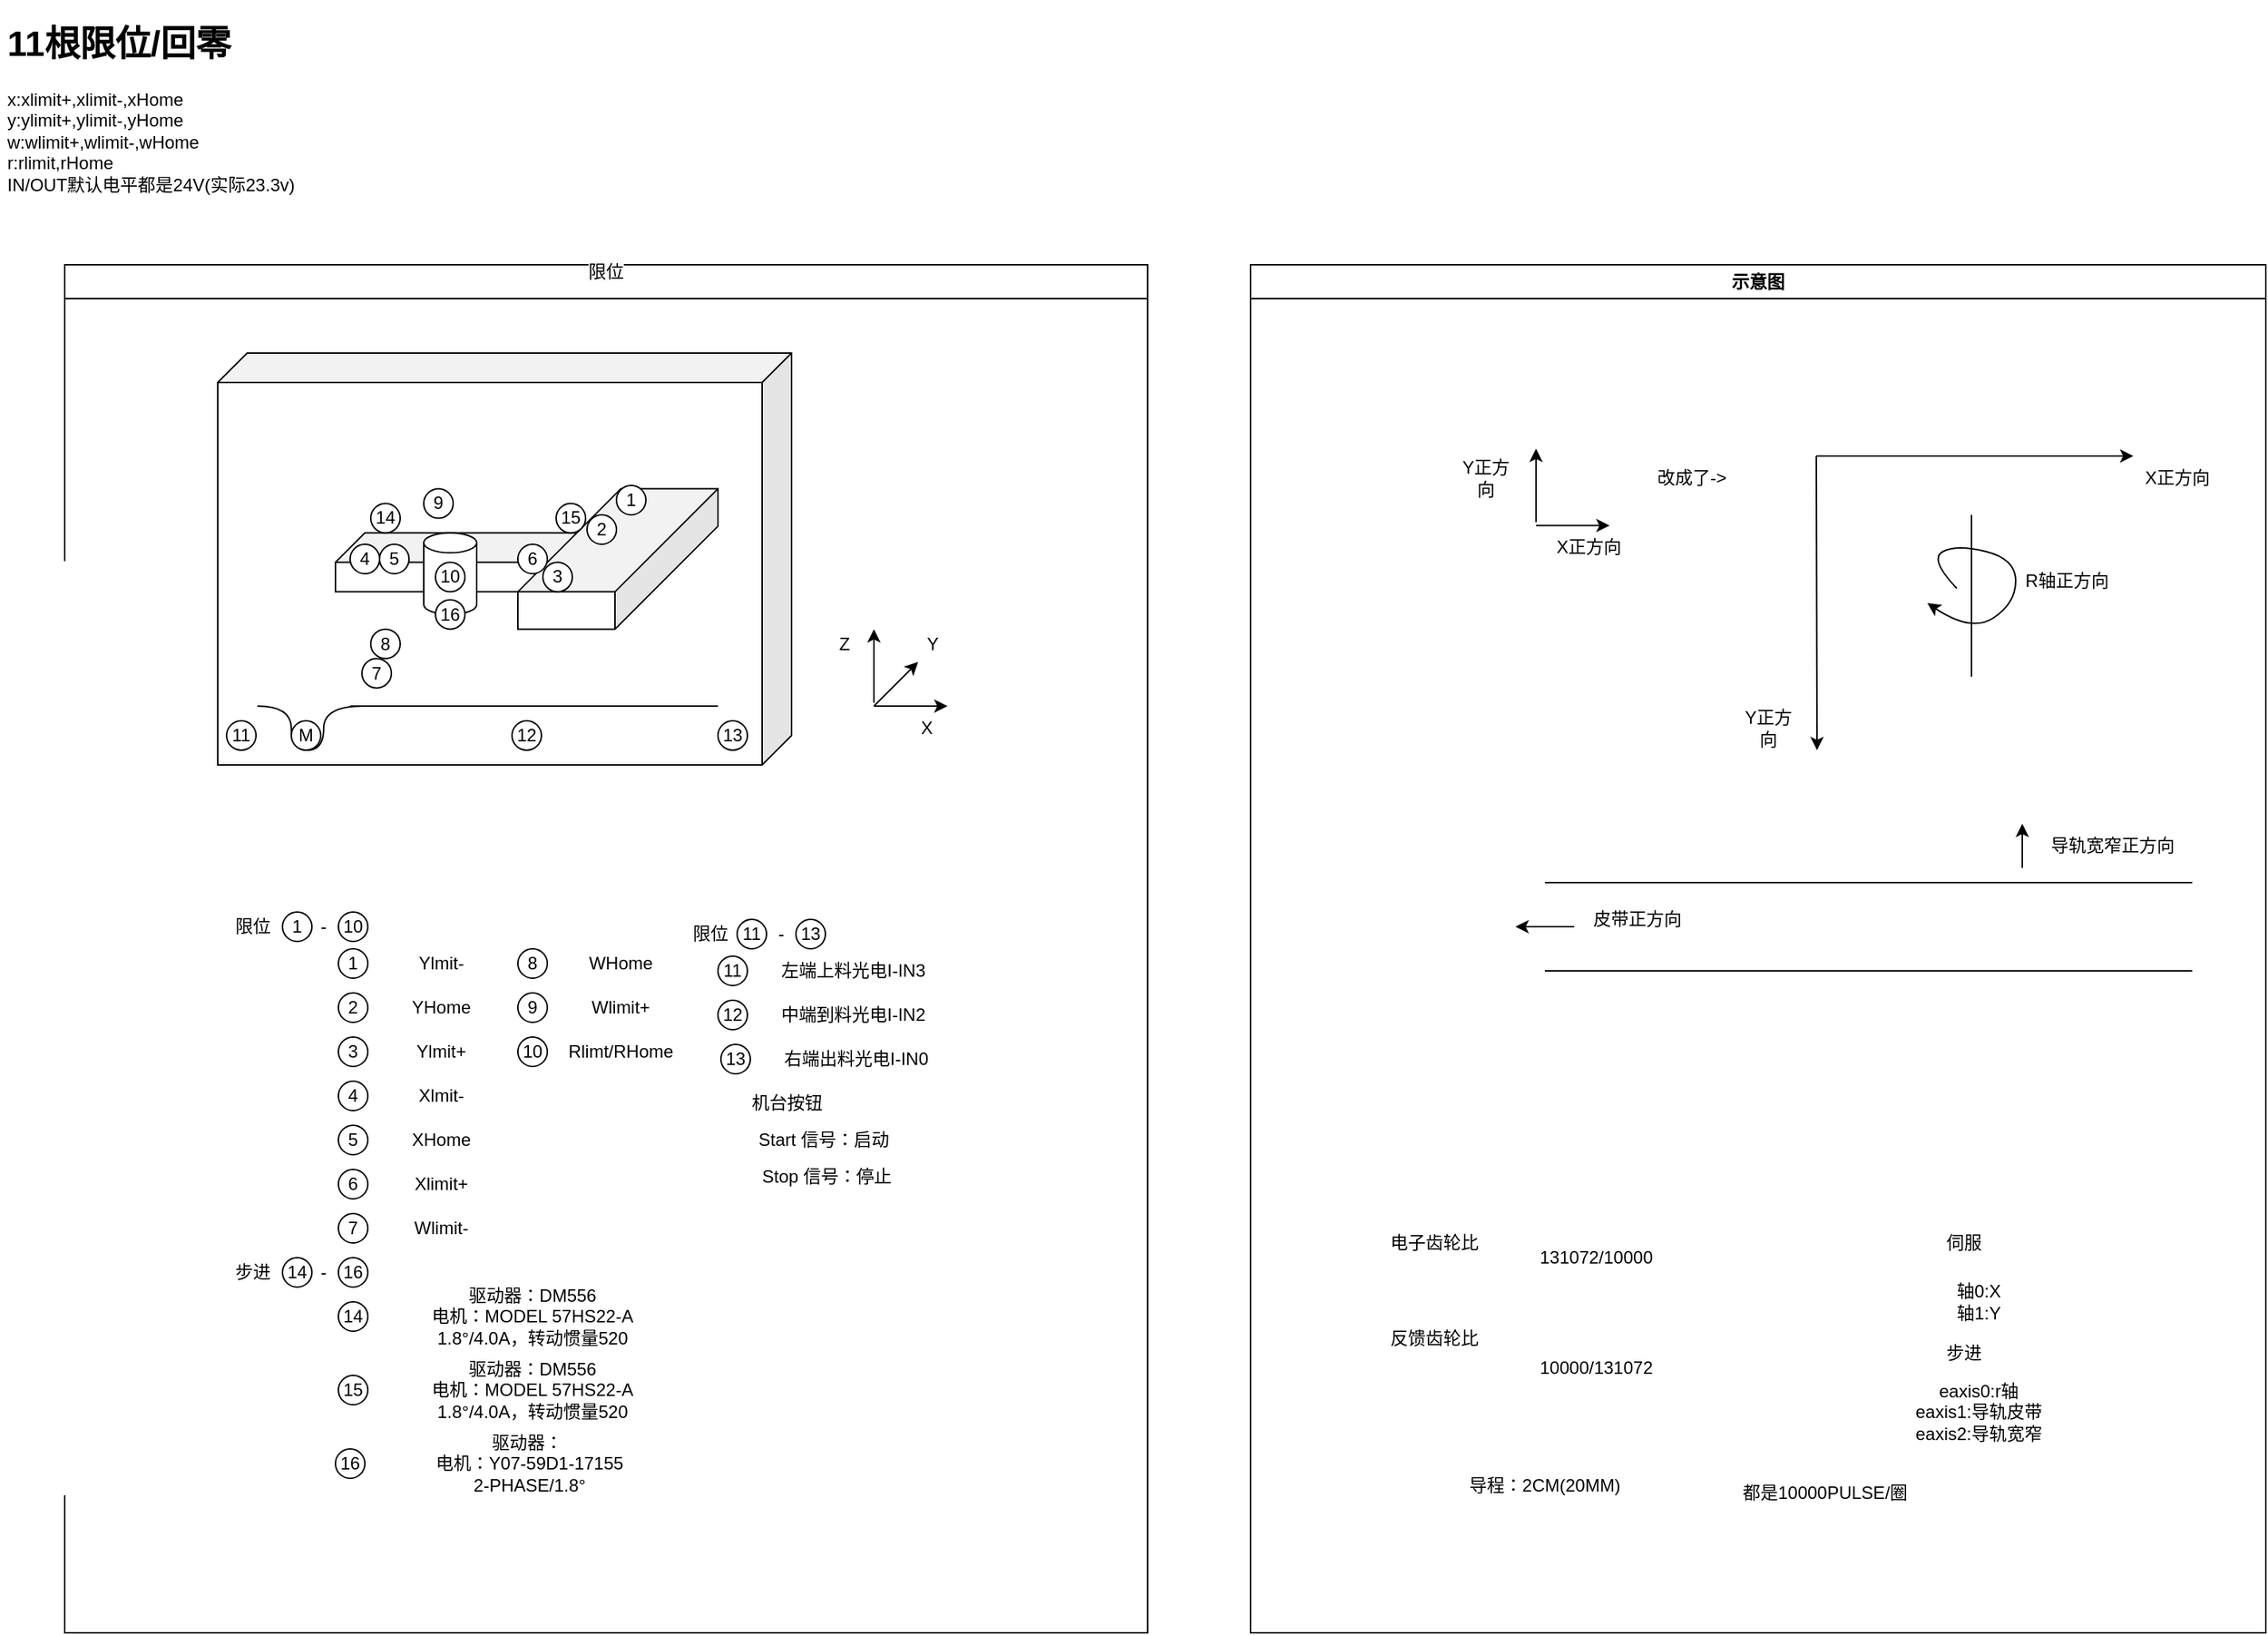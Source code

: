 <mxfile version="21.6.2" type="github">
  <diagram name="第 1 页" id="8xISH4OoHk16N2n0mDrF">
    <mxGraphModel dx="1626" dy="874" grid="1" gridSize="10" guides="1" tooltips="1" connect="1" arrows="1" fold="1" page="1" pageScale="1" pageWidth="827" pageHeight="1169" math="0" shadow="0">
      <root>
        <mxCell id="0" />
        <mxCell id="1" parent="0" />
        <mxCell id="YGEKBtAMTnWdd1QfSGZH-1" value="&lt;h1&gt;11根限位/回零&lt;/h1&gt;&lt;div&gt;x:xlimit+,xlimit-,xHome&lt;/div&gt;&lt;div&gt;y:ylimit+,ylimit-,yHome&lt;br&gt;&lt;/div&gt;&lt;div&gt;w:wlimit+,wlimit-,wHome&lt;br&gt;&lt;/div&gt;&lt;div&gt;r:rlimit,rHome&lt;br&gt;&lt;/div&gt;&lt;div&gt;IN/OUT默认电平都是24V(实际23.3v)&lt;/div&gt;" style="text;html=1;strokeColor=none;fillColor=none;spacing=5;spacingTop=-20;whiteSpace=wrap;overflow=hidden;rounded=0;" parent="1" vertex="1">
          <mxGeometry x="40" y="60" width="210" height="160" as="geometry" />
        </mxCell>
        <mxCell id="YGEKBtAMTnWdd1QfSGZH-14" value="&#xa;&lt;span style=&quot;color: rgb(0, 0, 0); font-family: Helvetica; font-size: 12px; font-style: normal; font-variant-ligatures: normal; font-variant-caps: normal; font-weight: 400; letter-spacing: normal; orphans: 2; text-align: center; text-indent: 0px; text-transform: none; widows: 2; word-spacing: 0px; -webkit-text-stroke-width: 0px; background-color: rgb(251, 251, 251); text-decoration-thickness: initial; text-decoration-style: initial; text-decoration-color: initial; float: none; display: inline !important;&quot;&gt;限位&lt;/span&gt;&#xa;&#xa;" style="swimlane;whiteSpace=wrap;html=1;" parent="1" vertex="1">
          <mxGeometry x="84" y="230" width="736" height="930" as="geometry" />
        </mxCell>
        <mxCell id="YGEKBtAMTnWdd1QfSGZH-2" value="" style="shape=cube;whiteSpace=wrap;html=1;boundedLbl=1;backgroundOutline=1;darkOpacity=0.05;darkOpacity2=0.1;direction=east;flipH=1;" parent="YGEKBtAMTnWdd1QfSGZH-14" vertex="1">
          <mxGeometry x="104" y="60" width="390" height="280" as="geometry" />
        </mxCell>
        <mxCell id="YGEKBtAMTnWdd1QfSGZH-3" value="" style="shape=cube;whiteSpace=wrap;html=1;boundedLbl=1;backgroundOutline=1;darkOpacity=0.05;darkOpacity2=0.1;flipV=0;flipH=1;" parent="YGEKBtAMTnWdd1QfSGZH-14" vertex="1">
          <mxGeometry x="184" y="182.28" width="170" height="40" as="geometry" />
        </mxCell>
        <mxCell id="YGEKBtAMTnWdd1QfSGZH-10" value="" style="shape=cube;whiteSpace=wrap;html=1;boundedLbl=1;backgroundOutline=1;darkOpacity=0.05;darkOpacity2=0.1;flipH=0;direction=west;flipV=1;rotation=0;size=70;" parent="YGEKBtAMTnWdd1QfSGZH-14" vertex="1">
          <mxGeometry x="308" y="152.28" width="136" height="95.43" as="geometry" />
        </mxCell>
        <mxCell id="YGEKBtAMTnWdd1QfSGZH-5" value="" style="shape=cylinder3;whiteSpace=wrap;html=1;boundedLbl=1;backgroundOutline=1;size=6.755;flipV=0;" parent="YGEKBtAMTnWdd1QfSGZH-14" vertex="1">
          <mxGeometry x="244" y="182.28" width="36" height="55.43" as="geometry" />
        </mxCell>
        <mxCell id="YGEKBtAMTnWdd1QfSGZH-20" value="1" style="ellipse;whiteSpace=wrap;html=1;aspect=fixed;" parent="YGEKBtAMTnWdd1QfSGZH-14" vertex="1">
          <mxGeometry x="375" y="150" width="20" height="20" as="geometry" />
        </mxCell>
        <mxCell id="YGEKBtAMTnWdd1QfSGZH-59" value="2" style="ellipse;whiteSpace=wrap;html=1;aspect=fixed;" parent="YGEKBtAMTnWdd1QfSGZH-14" vertex="1">
          <mxGeometry x="355" y="170" width="20" height="20" as="geometry" />
        </mxCell>
        <mxCell id="YGEKBtAMTnWdd1QfSGZH-60" value="3" style="ellipse;whiteSpace=wrap;html=1;aspect=fixed;" parent="YGEKBtAMTnWdd1QfSGZH-14" vertex="1">
          <mxGeometry x="325" y="202.28" width="20" height="20" as="geometry" />
        </mxCell>
        <mxCell id="YGEKBtAMTnWdd1QfSGZH-61" value="4" style="ellipse;whiteSpace=wrap;html=1;aspect=fixed;" parent="YGEKBtAMTnWdd1QfSGZH-14" vertex="1">
          <mxGeometry x="194" y="189.99" width="20" height="20" as="geometry" />
        </mxCell>
        <mxCell id="YGEKBtAMTnWdd1QfSGZH-62" value="5" style="ellipse;whiteSpace=wrap;html=1;aspect=fixed;" parent="YGEKBtAMTnWdd1QfSGZH-14" vertex="1">
          <mxGeometry x="214" y="190" width="20" height="20" as="geometry" />
        </mxCell>
        <mxCell id="YGEKBtAMTnWdd1QfSGZH-63" value="6" style="ellipse;whiteSpace=wrap;html=1;aspect=fixed;" parent="YGEKBtAMTnWdd1QfSGZH-14" vertex="1">
          <mxGeometry x="308" y="189.99" width="20" height="20" as="geometry" />
        </mxCell>
        <mxCell id="YGEKBtAMTnWdd1QfSGZH-64" value="7" style="ellipse;whiteSpace=wrap;html=1;aspect=fixed;" parent="YGEKBtAMTnWdd1QfSGZH-14" vertex="1">
          <mxGeometry x="202" y="267.71" width="20" height="20" as="geometry" />
        </mxCell>
        <mxCell id="YGEKBtAMTnWdd1QfSGZH-65" value="8" style="ellipse;whiteSpace=wrap;html=1;aspect=fixed;" parent="YGEKBtAMTnWdd1QfSGZH-14" vertex="1">
          <mxGeometry x="208" y="247.71" width="20" height="20" as="geometry" />
        </mxCell>
        <mxCell id="YGEKBtAMTnWdd1QfSGZH-66" value="9" style="ellipse;whiteSpace=wrap;html=1;aspect=fixed;" parent="YGEKBtAMTnWdd1QfSGZH-14" vertex="1">
          <mxGeometry x="244" y="152.28" width="20" height="20" as="geometry" />
        </mxCell>
        <mxCell id="YGEKBtAMTnWdd1QfSGZH-77" value="" style="group;rotation=180;" parent="YGEKBtAMTnWdd1QfSGZH-14" vertex="1" connectable="0">
          <mxGeometry x="190" y="570" width="370" height="40" as="geometry" />
        </mxCell>
        <mxCell id="YGEKBtAMTnWdd1QfSGZH-75" value="" style="endArrow=none;html=1;rounded=0;edgeStyle=orthogonalEdgeStyle;curved=1;" parent="YGEKBtAMTnWdd1QfSGZH-77" edge="1">
          <mxGeometry width="50" height="50" relative="1" as="geometry">
            <mxPoint x="-59.073" y="-270" as="sourcePoint" />
            <mxPoint x="13.122" y="-270" as="targetPoint" />
            <Array as="points">
              <mxPoint x="-36" y="-270" />
              <mxPoint x="-36" y="-240" />
              <mxPoint x="-14" y="-240" />
              <mxPoint x="-14" y="-270" />
            </Array>
          </mxGeometry>
        </mxCell>
        <mxCell id="YGEKBtAMTnWdd1QfSGZH-76" value="" style="endArrow=none;html=1;rounded=0;" parent="YGEKBtAMTnWdd1QfSGZH-14" edge="1">
          <mxGeometry width="50" height="50" relative="1" as="geometry">
            <mxPoint x="194.098" y="300" as="sourcePoint" />
            <mxPoint x="444" y="300" as="targetPoint" />
          </mxGeometry>
        </mxCell>
        <mxCell id="YGEKBtAMTnWdd1QfSGZH-68" value="M" style="ellipse;whiteSpace=wrap;html=1;aspect=fixed;" parent="YGEKBtAMTnWdd1QfSGZH-14" vertex="1">
          <mxGeometry x="154" y="310" width="20" height="20" as="geometry" />
        </mxCell>
        <mxCell id="YGEKBtAMTnWdd1QfSGZH-69" value="10" style="ellipse;whiteSpace=wrap;html=1;aspect=fixed;" parent="YGEKBtAMTnWdd1QfSGZH-14" vertex="1">
          <mxGeometry x="252" y="202.28" width="20" height="20" as="geometry" />
        </mxCell>
        <mxCell id="YGEKBtAMTnWdd1QfSGZH-67" value="1" style="ellipse;whiteSpace=wrap;html=1;aspect=fixed;" parent="YGEKBtAMTnWdd1QfSGZH-14" vertex="1">
          <mxGeometry x="186" y="465" width="20" height="20" as="geometry" />
        </mxCell>
        <mxCell id="YGEKBtAMTnWdd1QfSGZH-79" value="Ylmit-" style="text;html=1;strokeColor=none;fillColor=none;align=center;verticalAlign=middle;whiteSpace=wrap;rounded=0;" parent="YGEKBtAMTnWdd1QfSGZH-14" vertex="1">
          <mxGeometry x="226" y="460" width="60" height="30" as="geometry" />
        </mxCell>
        <mxCell id="INE_rvdtiY3wUW3SEB3x-1" value="2" style="ellipse;whiteSpace=wrap;html=1;aspect=fixed;" parent="YGEKBtAMTnWdd1QfSGZH-14" vertex="1">
          <mxGeometry x="186" y="495" width="20" height="20" as="geometry" />
        </mxCell>
        <mxCell id="INE_rvdtiY3wUW3SEB3x-2" value="YHome" style="text;html=1;strokeColor=none;fillColor=none;align=center;verticalAlign=middle;whiteSpace=wrap;rounded=0;" parent="YGEKBtAMTnWdd1QfSGZH-14" vertex="1">
          <mxGeometry x="226" y="490" width="60" height="30" as="geometry" />
        </mxCell>
        <mxCell id="INE_rvdtiY3wUW3SEB3x-3" value="3" style="ellipse;whiteSpace=wrap;html=1;aspect=fixed;" parent="YGEKBtAMTnWdd1QfSGZH-14" vertex="1">
          <mxGeometry x="186" y="525" width="20" height="20" as="geometry" />
        </mxCell>
        <mxCell id="INE_rvdtiY3wUW3SEB3x-4" value="Ylmit+" style="text;html=1;strokeColor=none;fillColor=none;align=center;verticalAlign=middle;whiteSpace=wrap;rounded=0;" parent="YGEKBtAMTnWdd1QfSGZH-14" vertex="1">
          <mxGeometry x="226" y="520" width="60" height="30" as="geometry" />
        </mxCell>
        <mxCell id="INE_rvdtiY3wUW3SEB3x-5" value="4" style="ellipse;whiteSpace=wrap;html=1;aspect=fixed;" parent="YGEKBtAMTnWdd1QfSGZH-14" vertex="1">
          <mxGeometry x="186" y="555" width="20" height="20" as="geometry" />
        </mxCell>
        <mxCell id="INE_rvdtiY3wUW3SEB3x-6" value="Xlmit-" style="text;html=1;strokeColor=none;fillColor=none;align=center;verticalAlign=middle;whiteSpace=wrap;rounded=0;" parent="YGEKBtAMTnWdd1QfSGZH-14" vertex="1">
          <mxGeometry x="226" y="550" width="60" height="30" as="geometry" />
        </mxCell>
        <mxCell id="INE_rvdtiY3wUW3SEB3x-7" value="限位" style="text;html=1;strokeColor=none;fillColor=none;align=center;verticalAlign=middle;whiteSpace=wrap;rounded=0;" parent="YGEKBtAMTnWdd1QfSGZH-14" vertex="1">
          <mxGeometry x="98" y="435" width="60" height="30" as="geometry" />
        </mxCell>
        <mxCell id="INE_rvdtiY3wUW3SEB3x-8" value="1" style="ellipse;whiteSpace=wrap;html=1;aspect=fixed;" parent="YGEKBtAMTnWdd1QfSGZH-14" vertex="1">
          <mxGeometry x="148" y="440" width="20" height="20" as="geometry" />
        </mxCell>
        <mxCell id="INE_rvdtiY3wUW3SEB3x-9" value="-" style="text;html=1;strokeColor=none;fillColor=none;align=center;verticalAlign=middle;whiteSpace=wrap;rounded=0;" parent="YGEKBtAMTnWdd1QfSGZH-14" vertex="1">
          <mxGeometry x="146" y="435" width="60" height="30" as="geometry" />
        </mxCell>
        <mxCell id="INE_rvdtiY3wUW3SEB3x-10" value="10" style="ellipse;whiteSpace=wrap;html=1;aspect=fixed;" parent="YGEKBtAMTnWdd1QfSGZH-14" vertex="1">
          <mxGeometry x="186" y="440" width="20" height="20" as="geometry" />
        </mxCell>
        <mxCell id="INE_rvdtiY3wUW3SEB3x-11" value="5" style="ellipse;whiteSpace=wrap;html=1;aspect=fixed;" parent="YGEKBtAMTnWdd1QfSGZH-14" vertex="1">
          <mxGeometry x="186" y="585" width="20" height="20" as="geometry" />
        </mxCell>
        <mxCell id="INE_rvdtiY3wUW3SEB3x-12" value="XHome" style="text;html=1;strokeColor=none;fillColor=none;align=center;verticalAlign=middle;whiteSpace=wrap;rounded=0;" parent="YGEKBtAMTnWdd1QfSGZH-14" vertex="1">
          <mxGeometry x="226" y="580" width="60" height="30" as="geometry" />
        </mxCell>
        <mxCell id="INE_rvdtiY3wUW3SEB3x-13" value="6" style="ellipse;whiteSpace=wrap;html=1;aspect=fixed;" parent="YGEKBtAMTnWdd1QfSGZH-14" vertex="1">
          <mxGeometry x="186" y="615" width="20" height="20" as="geometry" />
        </mxCell>
        <mxCell id="INE_rvdtiY3wUW3SEB3x-14" value="Xlimit+" style="text;html=1;strokeColor=none;fillColor=none;align=center;verticalAlign=middle;whiteSpace=wrap;rounded=0;" parent="YGEKBtAMTnWdd1QfSGZH-14" vertex="1">
          <mxGeometry x="226" y="610" width="60" height="30" as="geometry" />
        </mxCell>
        <mxCell id="INE_rvdtiY3wUW3SEB3x-15" value="7" style="ellipse;whiteSpace=wrap;html=1;aspect=fixed;" parent="YGEKBtAMTnWdd1QfSGZH-14" vertex="1">
          <mxGeometry x="186" y="645" width="20" height="20" as="geometry" />
        </mxCell>
        <mxCell id="INE_rvdtiY3wUW3SEB3x-16" value="Wlimit-" style="text;html=1;strokeColor=none;fillColor=none;align=center;verticalAlign=middle;whiteSpace=wrap;rounded=0;" parent="YGEKBtAMTnWdd1QfSGZH-14" vertex="1">
          <mxGeometry x="226" y="640" width="60" height="30" as="geometry" />
        </mxCell>
        <mxCell id="INE_rvdtiY3wUW3SEB3x-17" value="8" style="ellipse;whiteSpace=wrap;html=1;aspect=fixed;" parent="YGEKBtAMTnWdd1QfSGZH-14" vertex="1">
          <mxGeometry x="308" y="465" width="20" height="20" as="geometry" />
        </mxCell>
        <mxCell id="INE_rvdtiY3wUW3SEB3x-18" value="WHome" style="text;html=1;strokeColor=none;fillColor=none;align=center;verticalAlign=middle;whiteSpace=wrap;rounded=0;" parent="YGEKBtAMTnWdd1QfSGZH-14" vertex="1">
          <mxGeometry x="348" y="460" width="60" height="30" as="geometry" />
        </mxCell>
        <mxCell id="INE_rvdtiY3wUW3SEB3x-19" value="" style="endArrow=classic;html=1;rounded=0;" parent="YGEKBtAMTnWdd1QfSGZH-14" edge="1">
          <mxGeometry width="50" height="50" relative="1" as="geometry">
            <mxPoint x="550" y="297.71" as="sourcePoint" />
            <mxPoint x="550" y="247.71" as="targetPoint" />
          </mxGeometry>
        </mxCell>
        <mxCell id="INE_rvdtiY3wUW3SEB3x-20" value="" style="endArrow=classic;html=1;rounded=0;" parent="YGEKBtAMTnWdd1QfSGZH-14" edge="1">
          <mxGeometry width="50" height="50" relative="1" as="geometry">
            <mxPoint x="550" y="300" as="sourcePoint" />
            <mxPoint x="580" y="270" as="targetPoint" />
          </mxGeometry>
        </mxCell>
        <mxCell id="INE_rvdtiY3wUW3SEB3x-22" value="X" style="text;html=1;strokeColor=none;fillColor=none;align=center;verticalAlign=middle;whiteSpace=wrap;rounded=0;" parent="YGEKBtAMTnWdd1QfSGZH-14" vertex="1">
          <mxGeometry x="556" y="300" width="60" height="30" as="geometry" />
        </mxCell>
        <mxCell id="INE_rvdtiY3wUW3SEB3x-23" value="Y" style="text;html=1;strokeColor=none;fillColor=none;align=center;verticalAlign=middle;whiteSpace=wrap;rounded=0;" parent="YGEKBtAMTnWdd1QfSGZH-14" vertex="1">
          <mxGeometry x="560" y="242.71" width="60" height="30" as="geometry" />
        </mxCell>
        <mxCell id="INE_rvdtiY3wUW3SEB3x-24" value="Z" style="text;html=1;strokeColor=none;fillColor=none;align=center;verticalAlign=middle;whiteSpace=wrap;rounded=0;" parent="YGEKBtAMTnWdd1QfSGZH-14" vertex="1">
          <mxGeometry x="500" y="242.71" width="60" height="30" as="geometry" />
        </mxCell>
        <mxCell id="INE_rvdtiY3wUW3SEB3x-25" value="9" style="ellipse;whiteSpace=wrap;html=1;aspect=fixed;" parent="YGEKBtAMTnWdd1QfSGZH-14" vertex="1">
          <mxGeometry x="308" y="495" width="20" height="20" as="geometry" />
        </mxCell>
        <mxCell id="INE_rvdtiY3wUW3SEB3x-26" value="Wlimit+" style="text;html=1;strokeColor=none;fillColor=none;align=center;verticalAlign=middle;whiteSpace=wrap;rounded=0;" parent="YGEKBtAMTnWdd1QfSGZH-14" vertex="1">
          <mxGeometry x="348" y="490" width="60" height="30" as="geometry" />
        </mxCell>
        <mxCell id="INE_rvdtiY3wUW3SEB3x-27" value="10" style="ellipse;whiteSpace=wrap;html=1;aspect=fixed;" parent="YGEKBtAMTnWdd1QfSGZH-14" vertex="1">
          <mxGeometry x="308" y="525" width="20" height="20" as="geometry" />
        </mxCell>
        <mxCell id="INE_rvdtiY3wUW3SEB3x-28" value="Rlimt/RHome" style="text;html=1;strokeColor=none;fillColor=none;align=center;verticalAlign=middle;whiteSpace=wrap;rounded=0;" parent="YGEKBtAMTnWdd1QfSGZH-14" vertex="1">
          <mxGeometry x="348" y="520" width="60" height="30" as="geometry" />
        </mxCell>
        <mxCell id="INE_rvdtiY3wUW3SEB3x-30" value="限位" style="text;html=1;strokeColor=none;fillColor=none;align=center;verticalAlign=middle;whiteSpace=wrap;rounded=0;" parent="YGEKBtAMTnWdd1QfSGZH-14" vertex="1">
          <mxGeometry x="409" y="440" width="60" height="30" as="geometry" />
        </mxCell>
        <mxCell id="INE_rvdtiY3wUW3SEB3x-31" value="-" style="text;html=1;strokeColor=none;fillColor=none;align=center;verticalAlign=middle;whiteSpace=wrap;rounded=0;" parent="YGEKBtAMTnWdd1QfSGZH-14" vertex="1">
          <mxGeometry x="457" y="440" width="60" height="30" as="geometry" />
        </mxCell>
        <mxCell id="INE_rvdtiY3wUW3SEB3x-32" value="11" style="ellipse;whiteSpace=wrap;html=1;aspect=fixed;" parent="YGEKBtAMTnWdd1QfSGZH-14" vertex="1">
          <mxGeometry x="457" y="445" width="20" height="20" as="geometry" />
        </mxCell>
        <mxCell id="INE_rvdtiY3wUW3SEB3x-33" value="13" style="ellipse;whiteSpace=wrap;html=1;aspect=fixed;" parent="YGEKBtAMTnWdd1QfSGZH-14" vertex="1">
          <mxGeometry x="497" y="445" width="20" height="20" as="geometry" />
        </mxCell>
        <mxCell id="YGEKBtAMTnWdd1QfSGZH-70" value="11" style="ellipse;whiteSpace=wrap;html=1;aspect=fixed;" parent="YGEKBtAMTnWdd1QfSGZH-14" vertex="1">
          <mxGeometry x="110" y="310" width="20" height="20" as="geometry" />
        </mxCell>
        <mxCell id="YGEKBtAMTnWdd1QfSGZH-71" value="12" style="ellipse;whiteSpace=wrap;html=1;aspect=fixed;" parent="YGEKBtAMTnWdd1QfSGZH-14" vertex="1">
          <mxGeometry x="304" y="310" width="20" height="20" as="geometry" />
        </mxCell>
        <mxCell id="YGEKBtAMTnWdd1QfSGZH-72" value="13" style="ellipse;whiteSpace=wrap;html=1;aspect=fixed;" parent="YGEKBtAMTnWdd1QfSGZH-14" vertex="1">
          <mxGeometry x="444" y="310" width="20" height="20" as="geometry" />
        </mxCell>
        <mxCell id="INE_rvdtiY3wUW3SEB3x-34" value="11" style="ellipse;whiteSpace=wrap;html=1;aspect=fixed;" parent="YGEKBtAMTnWdd1QfSGZH-14" vertex="1">
          <mxGeometry x="444" y="470" width="20" height="20" as="geometry" />
        </mxCell>
        <mxCell id="INE_rvdtiY3wUW3SEB3x-35" value="左端上料光电I-IN3" style="text;html=1;strokeColor=none;fillColor=none;align=center;verticalAlign=middle;whiteSpace=wrap;rounded=0;" parent="YGEKBtAMTnWdd1QfSGZH-14" vertex="1">
          <mxGeometry x="484" y="465" width="104" height="30" as="geometry" />
        </mxCell>
        <mxCell id="INE_rvdtiY3wUW3SEB3x-36" value="12" style="ellipse;whiteSpace=wrap;html=1;aspect=fixed;" parent="YGEKBtAMTnWdd1QfSGZH-14" vertex="1">
          <mxGeometry x="444" y="500" width="20" height="20" as="geometry" />
        </mxCell>
        <mxCell id="INE_rvdtiY3wUW3SEB3x-37" value="中端到料光电I-IN2" style="text;html=1;strokeColor=none;fillColor=none;align=center;verticalAlign=middle;whiteSpace=wrap;rounded=0;" parent="YGEKBtAMTnWdd1QfSGZH-14" vertex="1">
          <mxGeometry x="484" y="495" width="104" height="30" as="geometry" />
        </mxCell>
        <mxCell id="INE_rvdtiY3wUW3SEB3x-38" value="13" style="ellipse;whiteSpace=wrap;html=1;aspect=fixed;" parent="YGEKBtAMTnWdd1QfSGZH-14" vertex="1">
          <mxGeometry x="446" y="530" width="20" height="20" as="geometry" />
        </mxCell>
        <mxCell id="INE_rvdtiY3wUW3SEB3x-39" value="右端出料光电I-IN0" style="text;html=1;strokeColor=none;fillColor=none;align=center;verticalAlign=middle;whiteSpace=wrap;rounded=0;" parent="YGEKBtAMTnWdd1QfSGZH-14" vertex="1">
          <mxGeometry x="486" y="525" width="104" height="30" as="geometry" />
        </mxCell>
        <mxCell id="INE_rvdtiY3wUW3SEB3x-44" value="机台按钮" style="text;html=1;strokeColor=none;fillColor=none;align=center;verticalAlign=middle;whiteSpace=wrap;rounded=0;" parent="YGEKBtAMTnWdd1QfSGZH-14" vertex="1">
          <mxGeometry x="439" y="555" width="104" height="30" as="geometry" />
        </mxCell>
        <mxCell id="INE_rvdtiY3wUW3SEB3x-45" value="Start 信号：启动" style="text;html=1;strokeColor=none;fillColor=none;align=center;verticalAlign=middle;whiteSpace=wrap;rounded=0;" parent="YGEKBtAMTnWdd1QfSGZH-14" vertex="1">
          <mxGeometry x="464" y="580" width="104" height="30" as="geometry" />
        </mxCell>
        <mxCell id="INE_rvdtiY3wUW3SEB3x-46" value="Stop 信号：停止" style="text;html=1;strokeColor=none;fillColor=none;align=center;verticalAlign=middle;whiteSpace=wrap;rounded=0;" parent="YGEKBtAMTnWdd1QfSGZH-14" vertex="1">
          <mxGeometry x="466" y="605" width="104" height="30" as="geometry" />
        </mxCell>
        <mxCell id="YGEKBtAMTnWdd1QfSGZH-73" value="14" style="ellipse;whiteSpace=wrap;html=1;aspect=fixed;" parent="YGEKBtAMTnWdd1QfSGZH-14" vertex="1">
          <mxGeometry x="208" y="162.28" width="20" height="20" as="geometry" />
        </mxCell>
        <mxCell id="INE_rvdtiY3wUW3SEB3x-41" value="15" style="ellipse;whiteSpace=wrap;html=1;aspect=fixed;" parent="YGEKBtAMTnWdd1QfSGZH-14" vertex="1">
          <mxGeometry x="334" y="162.28" width="20" height="20" as="geometry" />
        </mxCell>
        <mxCell id="INE_rvdtiY3wUW3SEB3x-40" value="16" style="ellipse;whiteSpace=wrap;html=1;aspect=fixed;" parent="YGEKBtAMTnWdd1QfSGZH-14" vertex="1">
          <mxGeometry x="252" y="227.71" width="20" height="20" as="geometry" />
        </mxCell>
        <mxCell id="INE_rvdtiY3wUW3SEB3x-49" value="步进" style="text;html=1;strokeColor=none;fillColor=none;align=center;verticalAlign=middle;whiteSpace=wrap;rounded=0;" parent="YGEKBtAMTnWdd1QfSGZH-14" vertex="1">
          <mxGeometry x="98" y="670" width="60" height="30" as="geometry" />
        </mxCell>
        <mxCell id="INE_rvdtiY3wUW3SEB3x-50" value="14" style="ellipse;whiteSpace=wrap;html=1;aspect=fixed;" parent="YGEKBtAMTnWdd1QfSGZH-14" vertex="1">
          <mxGeometry x="148" y="675" width="20" height="20" as="geometry" />
        </mxCell>
        <mxCell id="INE_rvdtiY3wUW3SEB3x-51" value="-" style="text;html=1;strokeColor=none;fillColor=none;align=center;verticalAlign=middle;whiteSpace=wrap;rounded=0;" parent="YGEKBtAMTnWdd1QfSGZH-14" vertex="1">
          <mxGeometry x="146" y="670" width="60" height="30" as="geometry" />
        </mxCell>
        <mxCell id="INE_rvdtiY3wUW3SEB3x-52" value="16" style="ellipse;whiteSpace=wrap;html=1;aspect=fixed;" parent="YGEKBtAMTnWdd1QfSGZH-14" vertex="1">
          <mxGeometry x="186" y="675" width="20" height="20" as="geometry" />
        </mxCell>
        <mxCell id="INE_rvdtiY3wUW3SEB3x-54" value="14" style="ellipse;whiteSpace=wrap;html=1;aspect=fixed;" parent="YGEKBtAMTnWdd1QfSGZH-14" vertex="1">
          <mxGeometry x="186" y="705" width="20" height="20" as="geometry" />
        </mxCell>
        <mxCell id="INE_rvdtiY3wUW3SEB3x-55" value="驱动器：DM556&lt;br&gt;电机：MODEL 57HS22-A&lt;br&gt;1.8°/4.0A，转动惯量520" style="text;html=1;strokeColor=none;fillColor=none;align=center;verticalAlign=middle;whiteSpace=wrap;rounded=0;" parent="YGEKBtAMTnWdd1QfSGZH-14" vertex="1">
          <mxGeometry x="226" y="700" width="184" height="30" as="geometry" />
        </mxCell>
        <mxCell id="INE_rvdtiY3wUW3SEB3x-56" value="15" style="ellipse;whiteSpace=wrap;html=1;aspect=fixed;" parent="YGEKBtAMTnWdd1QfSGZH-14" vertex="1">
          <mxGeometry x="186" y="755" width="20" height="20" as="geometry" />
        </mxCell>
        <mxCell id="INE_rvdtiY3wUW3SEB3x-57" value="驱动器：DM556&lt;br&gt;电机：MODEL 57HS22-A&lt;br&gt;1.8°/4.0A，转动惯量520" style="text;html=1;strokeColor=none;fillColor=none;align=center;verticalAlign=middle;whiteSpace=wrap;rounded=0;" parent="YGEKBtAMTnWdd1QfSGZH-14" vertex="1">
          <mxGeometry x="226" y="750" width="184" height="30" as="geometry" />
        </mxCell>
        <mxCell id="INE_rvdtiY3wUW3SEB3x-58" value="16" style="ellipse;whiteSpace=wrap;html=1;aspect=fixed;" parent="YGEKBtAMTnWdd1QfSGZH-14" vertex="1">
          <mxGeometry x="184" y="805" width="20" height="20" as="geometry" />
        </mxCell>
        <mxCell id="INE_rvdtiY3wUW3SEB3x-59" value="驱动器：&amp;nbsp;&lt;br&gt;电机：Y07-59D1-17155&lt;br&gt;2-PHASE/1.8°" style="text;html=1;strokeColor=none;fillColor=none;align=center;verticalAlign=middle;whiteSpace=wrap;rounded=0;" parent="YGEKBtAMTnWdd1QfSGZH-14" vertex="1">
          <mxGeometry x="224" y="800" width="184" height="30" as="geometry" />
        </mxCell>
        <mxCell id="YGEKBtAMTnWdd1QfSGZH-58" style="edgeStyle=orthogonalEdgeStyle;rounded=0;orthogonalLoop=1;jettySize=auto;html=1;" parent="1" edge="1">
          <mxGeometry relative="1" as="geometry">
            <mxPoint x="50.029" y="1070.029" as="targetPoint" />
          </mxGeometry>
        </mxCell>
        <mxCell id="INE_rvdtiY3wUW3SEB3x-21" value="" style="endArrow=classic;html=1;rounded=0;" parent="1" edge="1">
          <mxGeometry width="50" height="50" relative="1" as="geometry">
            <mxPoint x="634" y="530" as="sourcePoint" />
            <mxPoint x="684" y="530" as="targetPoint" />
          </mxGeometry>
        </mxCell>
        <mxCell id="T4N1aFiwCezX0FToYQrh-1" value="示意图" style="swimlane;whiteSpace=wrap;html=1;" vertex="1" parent="1">
          <mxGeometry x="890" y="230" width="690" height="930" as="geometry" />
        </mxCell>
        <mxCell id="T4N1aFiwCezX0FToYQrh-3" value="电子齿轮比" style="text;html=1;strokeColor=none;fillColor=none;align=center;verticalAlign=middle;whiteSpace=wrap;rounded=0;" vertex="1" parent="T4N1aFiwCezX0FToYQrh-1">
          <mxGeometry x="60" y="650" width="130" height="30" as="geometry" />
        </mxCell>
        <mxCell id="T4N1aFiwCezX0FToYQrh-4" value="反馈齿轮比" style="text;html=1;strokeColor=none;fillColor=none;align=center;verticalAlign=middle;whiteSpace=wrap;rounded=0;" vertex="1" parent="T4N1aFiwCezX0FToYQrh-1">
          <mxGeometry x="60" y="715" width="130" height="30" as="geometry" />
        </mxCell>
        <mxCell id="T4N1aFiwCezX0FToYQrh-5" value="131072/10000" style="text;html=1;strokeColor=none;fillColor=none;align=center;verticalAlign=middle;whiteSpace=wrap;rounded=0;" vertex="1" parent="T4N1aFiwCezX0FToYQrh-1">
          <mxGeometry x="170" y="660" width="130" height="30" as="geometry" />
        </mxCell>
        <mxCell id="T4N1aFiwCezX0FToYQrh-6" value="10000/131072" style="text;html=1;strokeColor=none;fillColor=none;align=center;verticalAlign=middle;whiteSpace=wrap;rounded=0;" vertex="1" parent="T4N1aFiwCezX0FToYQrh-1">
          <mxGeometry x="170" y="735" width="130" height="30" as="geometry" />
        </mxCell>
        <mxCell id="T4N1aFiwCezX0FToYQrh-7" value="伺服" style="text;html=1;strokeColor=none;fillColor=none;align=center;verticalAlign=middle;whiteSpace=wrap;rounded=0;" vertex="1" parent="T4N1aFiwCezX0FToYQrh-1">
          <mxGeometry x="420" y="650" width="130" height="30" as="geometry" />
        </mxCell>
        <mxCell id="T4N1aFiwCezX0FToYQrh-8" value="轴0:X&lt;br&gt;轴1:Y" style="text;html=1;strokeColor=none;fillColor=none;align=center;verticalAlign=middle;whiteSpace=wrap;rounded=0;" vertex="1" parent="T4N1aFiwCezX0FToYQrh-1">
          <mxGeometry x="430" y="685" width="130" height="40" as="geometry" />
        </mxCell>
        <mxCell id="T4N1aFiwCezX0FToYQrh-9" value="步进" style="text;html=1;strokeColor=none;fillColor=none;align=center;verticalAlign=middle;whiteSpace=wrap;rounded=0;" vertex="1" parent="T4N1aFiwCezX0FToYQrh-1">
          <mxGeometry x="420" y="725" width="130" height="30" as="geometry" />
        </mxCell>
        <mxCell id="T4N1aFiwCezX0FToYQrh-10" value="eaxis0:r轴&lt;br&gt;eaxis1:导轨皮带&lt;br&gt;eaxis2:导轨宽窄" style="text;html=1;strokeColor=none;fillColor=none;align=center;verticalAlign=middle;whiteSpace=wrap;rounded=0;" vertex="1" parent="T4N1aFiwCezX0FToYQrh-1">
          <mxGeometry x="430" y="755" width="130" height="50" as="geometry" />
        </mxCell>
        <mxCell id="T4N1aFiwCezX0FToYQrh-11" value="导程：2CM(20MM)" style="text;html=1;strokeColor=none;fillColor=none;align=center;verticalAlign=middle;whiteSpace=wrap;rounded=0;" vertex="1" parent="T4N1aFiwCezX0FToYQrh-1">
          <mxGeometry x="130" y="815" width="140" height="30" as="geometry" />
        </mxCell>
        <mxCell id="T4N1aFiwCezX0FToYQrh-12" value="都是10000PULSE/圈" style="text;html=1;strokeColor=none;fillColor=none;align=center;verticalAlign=middle;whiteSpace=wrap;rounded=0;" vertex="1" parent="T4N1aFiwCezX0FToYQrh-1">
          <mxGeometry x="321" y="820" width="139" height="30" as="geometry" />
        </mxCell>
        <mxCell id="T4N1aFiwCezX0FToYQrh-13" value="" style="endArrow=classic;html=1;rounded=0;" edge="1" parent="T4N1aFiwCezX0FToYQrh-1">
          <mxGeometry width="50" height="50" relative="1" as="geometry">
            <mxPoint x="384.5" y="130" as="sourcePoint" />
            <mxPoint x="385" y="330" as="targetPoint" />
          </mxGeometry>
        </mxCell>
        <mxCell id="T4N1aFiwCezX0FToYQrh-15" value="X正方向" style="text;html=1;strokeColor=none;fillColor=none;align=center;verticalAlign=middle;whiteSpace=wrap;rounded=0;" vertex="1" parent="T4N1aFiwCezX0FToYQrh-1">
          <mxGeometry x="600" y="130.0" width="60" height="30" as="geometry" />
        </mxCell>
        <mxCell id="T4N1aFiwCezX0FToYQrh-16" value="Y正方向" style="text;html=1;strokeColor=none;fillColor=none;align=center;verticalAlign=middle;whiteSpace=wrap;rounded=0;" vertex="1" parent="T4N1aFiwCezX0FToYQrh-1">
          <mxGeometry x="330" y="300" width="44" height="30" as="geometry" />
        </mxCell>
        <mxCell id="T4N1aFiwCezX0FToYQrh-18" value="" style="endArrow=classic;html=1;rounded=0;" edge="1" parent="T4N1aFiwCezX0FToYQrh-1">
          <mxGeometry width="50" height="50" relative="1" as="geometry">
            <mxPoint x="384.5" y="130.0" as="sourcePoint" />
            <mxPoint x="600" y="130" as="targetPoint" />
          </mxGeometry>
        </mxCell>
        <mxCell id="T4N1aFiwCezX0FToYQrh-19" value="" style="endArrow=classic;html=1;rounded=0;" edge="1" parent="T4N1aFiwCezX0FToYQrh-1">
          <mxGeometry width="50" height="50" relative="1" as="geometry">
            <mxPoint x="194" y="175" as="sourcePoint" />
            <mxPoint x="194" y="125" as="targetPoint" />
          </mxGeometry>
        </mxCell>
        <mxCell id="T4N1aFiwCezX0FToYQrh-20" value="X正方向" style="text;html=1;strokeColor=none;fillColor=none;align=center;verticalAlign=middle;whiteSpace=wrap;rounded=0;" vertex="1" parent="T4N1aFiwCezX0FToYQrh-1">
          <mxGeometry x="200" y="177.29" width="60" height="30" as="geometry" />
        </mxCell>
        <mxCell id="T4N1aFiwCezX0FToYQrh-21" value="Y正方向" style="text;html=1;strokeColor=none;fillColor=none;align=center;verticalAlign=middle;whiteSpace=wrap;rounded=0;" vertex="1" parent="T4N1aFiwCezX0FToYQrh-1">
          <mxGeometry x="140" y="120" width="40" height="50" as="geometry" />
        </mxCell>
        <mxCell id="T4N1aFiwCezX0FToYQrh-22" value="" style="endArrow=classic;html=1;rounded=0;" edge="1" parent="T4N1aFiwCezX0FToYQrh-1">
          <mxGeometry width="50" height="50" relative="1" as="geometry">
            <mxPoint x="194" y="177.29" as="sourcePoint" />
            <mxPoint x="244" y="177.29" as="targetPoint" />
          </mxGeometry>
        </mxCell>
        <mxCell id="T4N1aFiwCezX0FToYQrh-23" value="改成了-&amp;gt;" style="text;html=1;strokeColor=none;fillColor=none;align=center;verticalAlign=middle;whiteSpace=wrap;rounded=0;" vertex="1" parent="T4N1aFiwCezX0FToYQrh-1">
          <mxGeometry x="270" y="130" width="60" height="30" as="geometry" />
        </mxCell>
        <mxCell id="T4N1aFiwCezX0FToYQrh-24" value="" style="curved=1;endArrow=classic;html=1;rounded=0;" edge="1" parent="T4N1aFiwCezX0FToYQrh-1">
          <mxGeometry width="50" height="50" relative="1" as="geometry">
            <mxPoint x="480" y="220" as="sourcePoint" />
            <mxPoint x="460" y="230" as="targetPoint" />
            <Array as="points">
              <mxPoint x="461" y="200" />
              <mxPoint x="480" y="190" />
              <mxPoint x="520" y="200" />
              <mxPoint x="520" y="230" />
              <mxPoint x="490" y="250" />
            </Array>
          </mxGeometry>
        </mxCell>
        <mxCell id="T4N1aFiwCezX0FToYQrh-25" value="" style="endArrow=none;html=1;rounded=0;" edge="1" parent="T4N1aFiwCezX0FToYQrh-1">
          <mxGeometry width="50" height="50" relative="1" as="geometry">
            <mxPoint x="490" y="280" as="sourcePoint" />
            <mxPoint x="490" y="170" as="targetPoint" />
          </mxGeometry>
        </mxCell>
        <mxCell id="T4N1aFiwCezX0FToYQrh-26" value="R轴正方向" style="text;html=1;strokeColor=none;fillColor=none;align=center;verticalAlign=middle;whiteSpace=wrap;rounded=0;" vertex="1" parent="T4N1aFiwCezX0FToYQrh-1">
          <mxGeometry x="524.5" y="200" width="60" height="30" as="geometry" />
        </mxCell>
        <mxCell id="T4N1aFiwCezX0FToYQrh-27" value="" style="endArrow=none;html=1;rounded=0;" edge="1" parent="T4N1aFiwCezX0FToYQrh-1">
          <mxGeometry width="50" height="50" relative="1" as="geometry">
            <mxPoint x="200" y="420" as="sourcePoint" />
            <mxPoint x="640" y="420" as="targetPoint" />
          </mxGeometry>
        </mxCell>
        <mxCell id="T4N1aFiwCezX0FToYQrh-28" value="" style="endArrow=none;html=1;rounded=0;" edge="1" parent="T4N1aFiwCezX0FToYQrh-1">
          <mxGeometry width="50" height="50" relative="1" as="geometry">
            <mxPoint x="200" y="480" as="sourcePoint" />
            <mxPoint x="640" y="480" as="targetPoint" />
          </mxGeometry>
        </mxCell>
        <mxCell id="T4N1aFiwCezX0FToYQrh-29" value="" style="endArrow=classic;html=1;rounded=0;" edge="1" parent="T4N1aFiwCezX0FToYQrh-1">
          <mxGeometry width="50" height="50" relative="1" as="geometry">
            <mxPoint x="220" y="450" as="sourcePoint" />
            <mxPoint x="180" y="450" as="targetPoint" />
          </mxGeometry>
        </mxCell>
        <mxCell id="T4N1aFiwCezX0FToYQrh-30" value="皮带正方向" style="text;html=1;strokeColor=none;fillColor=none;align=center;verticalAlign=middle;whiteSpace=wrap;rounded=0;" vertex="1" parent="T4N1aFiwCezX0FToYQrh-1">
          <mxGeometry x="226" y="430" width="74" height="30" as="geometry" />
        </mxCell>
        <mxCell id="T4N1aFiwCezX0FToYQrh-31" value="" style="endArrow=classic;html=1;rounded=0;" edge="1" parent="T4N1aFiwCezX0FToYQrh-1">
          <mxGeometry width="50" height="50" relative="1" as="geometry">
            <mxPoint x="524.5" y="410" as="sourcePoint" />
            <mxPoint x="524.5" y="380" as="targetPoint" />
          </mxGeometry>
        </mxCell>
        <mxCell id="T4N1aFiwCezX0FToYQrh-32" value="导轨宽窄正方向" style="text;html=1;strokeColor=none;fillColor=none;align=center;verticalAlign=middle;whiteSpace=wrap;rounded=0;" vertex="1" parent="T4N1aFiwCezX0FToYQrh-1">
          <mxGeometry x="540.5" y="380" width="89.5" height="30" as="geometry" />
        </mxCell>
      </root>
    </mxGraphModel>
  </diagram>
</mxfile>
